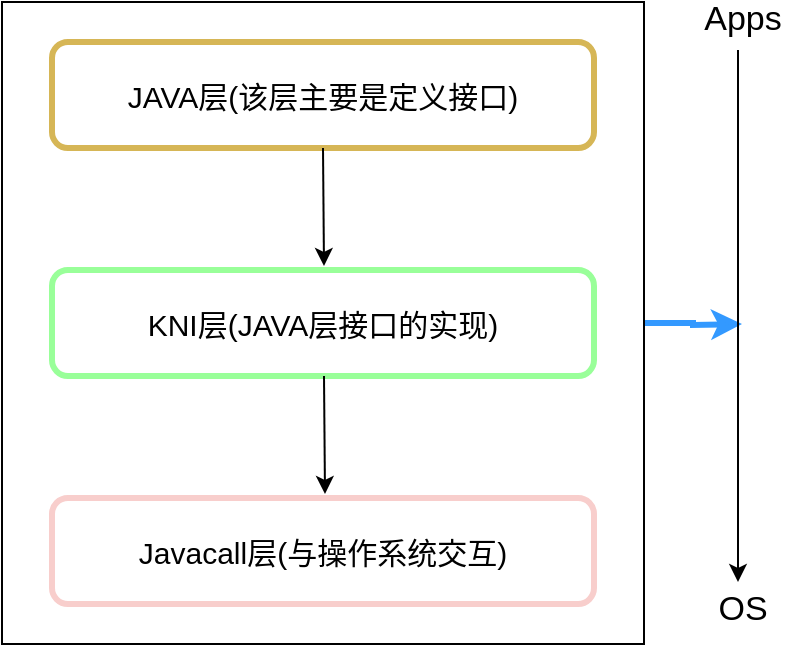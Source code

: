 <mxfile version="14.9.1" type="github">
  <diagram id="KrWQ09_p7sNg0G6jkC3d" name="Page-1">
    <mxGraphModel dx="1038" dy="580" grid="0" gridSize="10" guides="1" tooltips="1" connect="1" arrows="1" fold="1" page="1" pageScale="1" pageWidth="827" pageHeight="1169" math="0" shadow="0">
      <root>
        <mxCell id="0" />
        <mxCell id="1" parent="0" />
        <mxCell id="4LlMUXb4ZLbCFZA0CFuY-12" value="" style="edgeStyle=orthogonalEdgeStyle;rounded=0;orthogonalLoop=1;jettySize=auto;html=1;strokeColor=#3399FF;strokeWidth=3;" edge="1" parent="1" source="4LlMUXb4ZLbCFZA0CFuY-2">
          <mxGeometry relative="1" as="geometry">
            <mxPoint x="623" y="310" as="targetPoint" />
          </mxGeometry>
        </mxCell>
        <mxCell id="4LlMUXb4ZLbCFZA0CFuY-2" value="" style="whiteSpace=wrap;html=1;aspect=fixed;" vertex="1" parent="1">
          <mxGeometry x="253" y="149" width="321" height="321" as="geometry" />
        </mxCell>
        <mxCell id="4LlMUXb4ZLbCFZA0CFuY-3" value="&lt;font style=&quot;font-size: 15px&quot;&gt;JAVA层(该层主要是定义接口)&lt;/font&gt;" style="rounded=1;whiteSpace=wrap;html=1;strokeColor=#d6b656;fillColor=#FFFFFF;strokeWidth=3;" vertex="1" parent="1">
          <mxGeometry x="278" y="169" width="271" height="53" as="geometry" />
        </mxCell>
        <mxCell id="4LlMUXb4ZLbCFZA0CFuY-4" value="" style="endArrow=classic;html=1;exitX=0.5;exitY=1;exitDx=0;exitDy=0;" edge="1" parent="1" source="4LlMUXb4ZLbCFZA0CFuY-3">
          <mxGeometry width="50" height="50" relative="1" as="geometry">
            <mxPoint x="387" y="313" as="sourcePoint" />
            <mxPoint x="414" y="281" as="targetPoint" />
          </mxGeometry>
        </mxCell>
        <mxCell id="4LlMUXb4ZLbCFZA0CFuY-5" value="&lt;font style=&quot;font-size: 15px&quot;&gt;KNI层(JAVA层接口的实现)&lt;/font&gt;" style="rounded=1;whiteSpace=wrap;html=1;strokeColor=#99FF99;strokeWidth=3;" vertex="1" parent="1">
          <mxGeometry x="278" y="283" width="271" height="53" as="geometry" />
        </mxCell>
        <mxCell id="4LlMUXb4ZLbCFZA0CFuY-6" value="&lt;font style=&quot;font-size: 15px&quot;&gt;Javacall层(与操作系统交互)&lt;/font&gt;" style="rounded=1;whiteSpace=wrap;html=1;strokeColor=#F8CECC;strokeWidth=3;" vertex="1" parent="1">
          <mxGeometry x="278" y="397" width="271" height="53" as="geometry" />
        </mxCell>
        <mxCell id="4LlMUXb4ZLbCFZA0CFuY-7" value="" style="endArrow=classic;html=1;exitX=0.5;exitY=1;exitDx=0;exitDy=0;" edge="1" parent="1">
          <mxGeometry width="50" height="50" relative="1" as="geometry">
            <mxPoint x="414" y="336" as="sourcePoint" />
            <mxPoint x="414.5" y="395" as="targetPoint" />
          </mxGeometry>
        </mxCell>
        <mxCell id="4LlMUXb4ZLbCFZA0CFuY-8" value="" style="endArrow=classic;html=1;" edge="1" parent="1">
          <mxGeometry width="50" height="50" relative="1" as="geometry">
            <mxPoint x="621" y="173" as="sourcePoint" />
            <mxPoint x="621" y="439" as="targetPoint" />
          </mxGeometry>
        </mxCell>
        <mxCell id="4LlMUXb4ZLbCFZA0CFuY-9" value="&lt;font style=&quot;font-size: 17px&quot;&gt;Apps&lt;/font&gt;" style="text;html=1;align=center;verticalAlign=middle;resizable=0;points=[];autosize=1;strokeColor=none;" vertex="1" parent="1">
          <mxGeometry x="599" y="149" width="48" height="18" as="geometry" />
        </mxCell>
        <mxCell id="4LlMUXb4ZLbCFZA0CFuY-10" value="&lt;font style=&quot;font-size: 17px&quot;&gt;OS&lt;/font&gt;" style="text;html=1;align=center;verticalAlign=middle;resizable=0;points=[];autosize=1;strokeColor=none;" vertex="1" parent="1">
          <mxGeometry x="605.5" y="444" width="35" height="18" as="geometry" />
        </mxCell>
      </root>
    </mxGraphModel>
  </diagram>
</mxfile>
